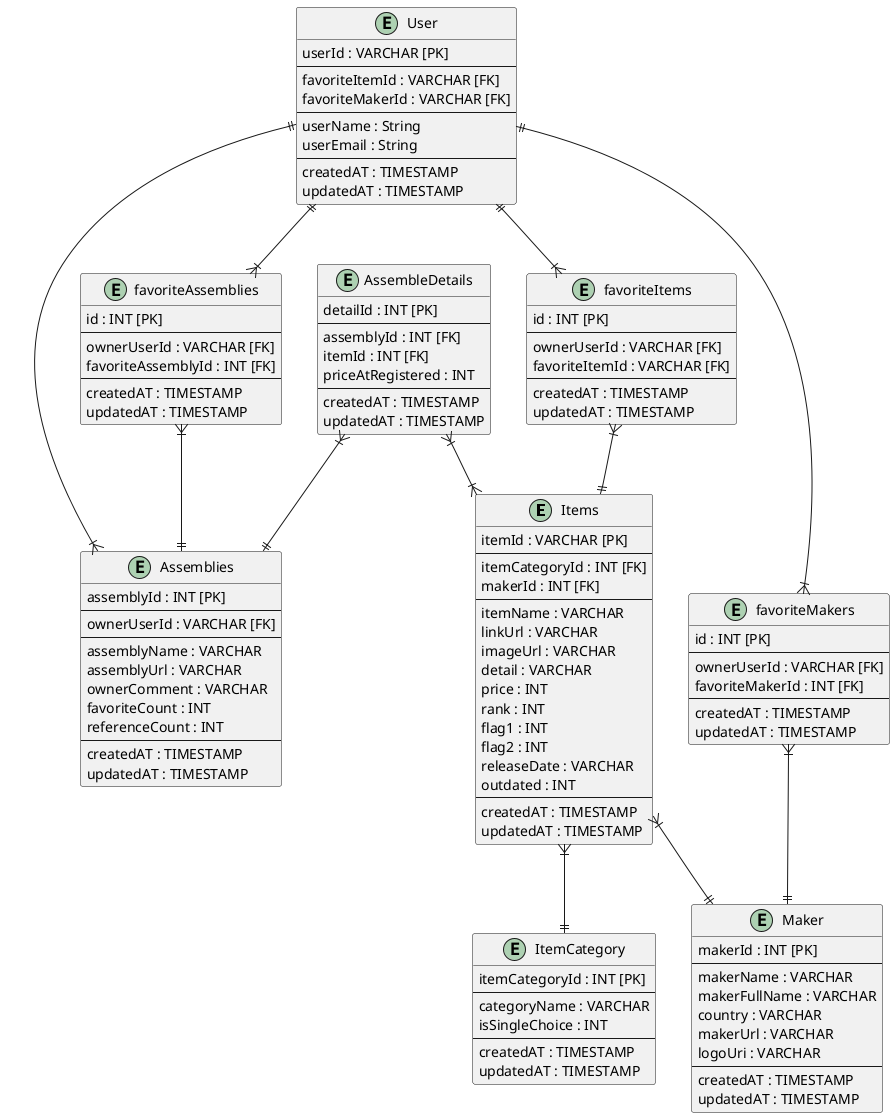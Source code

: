 @startuml

entity Items {
  itemId : VARCHAR [PK]
  --
  itemCategoryId : INT [FK]
  makerId : INT [FK]
  --
  itemName : VARCHAR
  linkUrl : VARCHAR
  imageUrl : VARCHAR
  detail : VARCHAR
  price : INT
  rank : INT
  flag1 : INT
  flag2 : INT
  releaseDate : VARCHAR
  outdated : INT
  --
  createdAT : TIMESTAMP
  updatedAT : TIMESTAMP
}

entity ItemCategory {
  itemCategoryId : INT [PK]
  --
  categoryName : VARCHAR
  isSingleChoice : INT
  --
  createdAT : TIMESTAMP
  updatedAT : TIMESTAMP
}

entity Maker {
  makerId : INT [PK]
  --
  makerName : VARCHAR
  makerFullName : VARCHAR
  country : VARCHAR
  makerUrl : VARCHAR
  logoUri : VARCHAR
  --
  createdAT : TIMESTAMP
  updatedAT : TIMESTAMP
}

entity User {
  userId : VARCHAR [PK]
  --
  favoriteItemId : VARCHAR [FK]
  favoriteMakerId : VARCHAR [FK]
  --
  userName : String
  userEmail : String
  --
  createdAT : TIMESTAMP
  updatedAT : TIMESTAMP
}

entity Assemblies {
  assemblyId : INT [PK]
  --
  ownerUserId : VARCHAR [FK]
  --
  assemblyName : VARCHAR
  assemblyUrl : VARCHAR
  ownerComment : VARCHAR
  favoriteCount : INT
  referenceCount : INT
  --
  createdAT : TIMESTAMP
  updatedAT : TIMESTAMP
}

entity AssembleDetails {
  detailId : INT [PK]
  --
  assemblyId : INT [FK]
  itemId : INT [FK]
  priceAtRegistered : INT
  --
  createdAT : TIMESTAMP
  updatedAT : TIMESTAMP
}

entity favoriteItems {
  id : INT [PK]
  --
  ownerUserId : VARCHAR [FK]
  favoriteItemId : VARCHAR [FK]
  --
  createdAT : TIMESTAMP
  updatedAT : TIMESTAMP
}

entity favoriteMakers {
  id : INT [PK]
  --
  ownerUserId : VARCHAR [FK]
  favoriteMakerId : INT [FK]
  --
  createdAT : TIMESTAMP
  updatedAT : TIMESTAMP
}

entity favoriteAssemblies {
  id : INT [PK]
  --
  ownerUserId : VARCHAR [FK]
  favoriteAssemblyId : INT [FK]
  --
  createdAT : TIMESTAMP
  updatedAT : TIMESTAMP
}

Items }|--|| ItemCategory
Items }|--|| Maker
AssembleDetails }|--|| Assemblies
AssembleDetails }|--|{ Items
User ||--|{ Assemblies
User ||--|{ favoriteItems
User ||--|{ favoriteMakers
User ||--|{ favoriteAssemblies
favoriteItems }|--|| Items
favoriteMakers }|--|| Maker
favoriteAssemblies }|--|| Assemblies

@enduml
